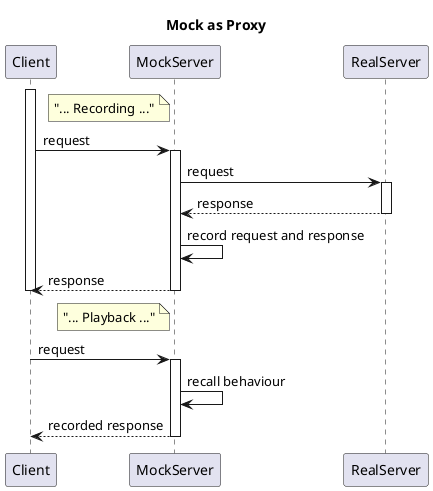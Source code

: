 @startuml
title Mock as Proxy

participant Client
participant MockServer
participant RealServer

note left of MockServer: "... Recording ..."
activate Client
Client->MockServer: request
activate MockServer
MockServer -> RealServer: request
activate RealServer
RealServer --> MockServer: response
deactivate RealServer
MockServer -> MockServer: record request and response
MockServer --> Client: response
deactivate MockServer
 deactivate Client
note left of MockServer: "... Playback ..."
' activate Client
Client->MockServer: request
activate MockServer
MockServer -> MockServer: recall behaviour
MockServer --> Client: recorded response
deactivate MockServer

@enduml